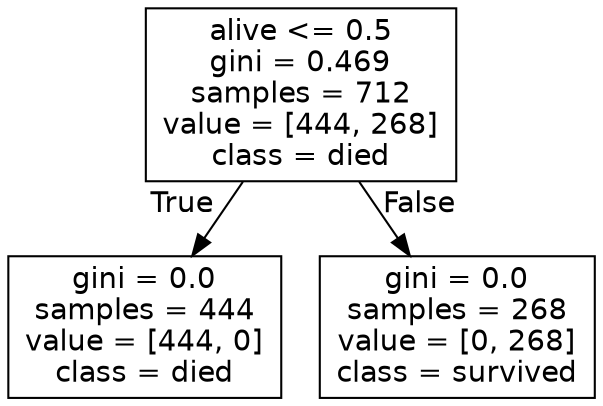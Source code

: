 digraph Tree {
node [shape=box, fontname="helvetica"] ;
edge [fontname="helvetica"] ;
0 [label="alive <= 0.5\ngini = 0.469\nsamples = 712\nvalue = [444, 268]\nclass = died"] ;
1 [label="gini = 0.0\nsamples = 444\nvalue = [444, 0]\nclass = died"] ;
0 -> 1 [labeldistance=2.5, labelangle=45, headlabel="True"] ;
2 [label="gini = 0.0\nsamples = 268\nvalue = [0, 268]\nclass = survived"] ;
0 -> 2 [labeldistance=2.5, labelangle=-45, headlabel="False"] ;
}
